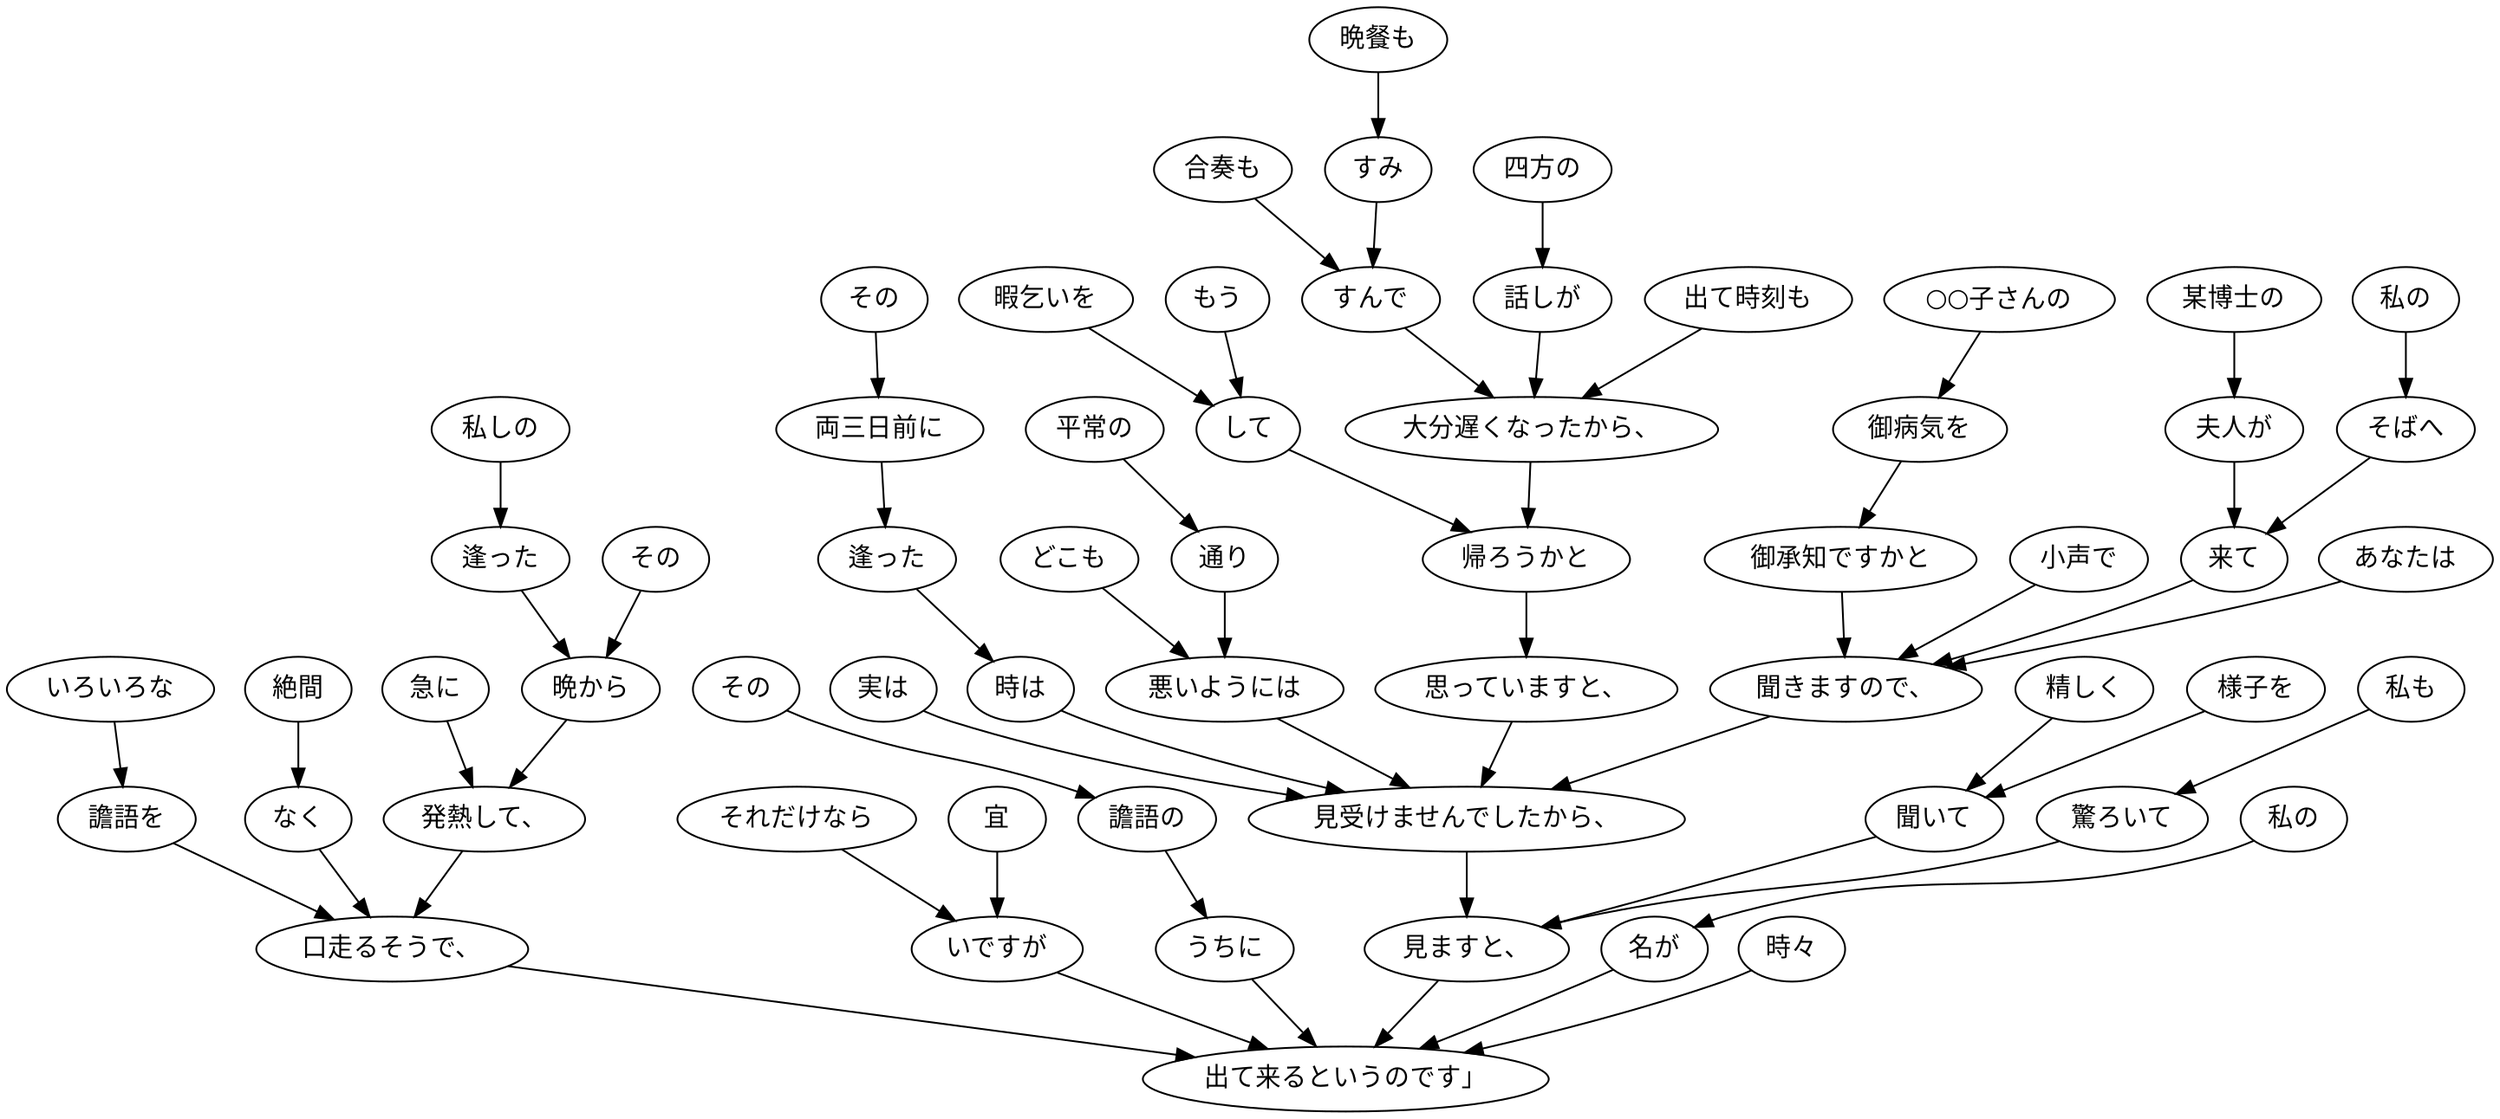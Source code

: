digraph graph1109 {
	node0 [label="晩餐も"];
	node1 [label="すみ"];
	node2 [label="合奏も"];
	node3 [label="すんで"];
	node4 [label="四方の"];
	node5 [label="話しが"];
	node6 [label="出て時刻も"];
	node7 [label="大分遅くなったから、"];
	node8 [label="もう"];
	node9 [label="暇乞いを"];
	node10 [label="して"];
	node11 [label="帰ろうかと"];
	node12 [label="思っていますと、"];
	node13 [label="某博士の"];
	node14 [label="夫人が"];
	node15 [label="私の"];
	node16 [label="そばへ"];
	node17 [label="来て"];
	node18 [label="あなたは"];
	node19 [label="○○子さんの"];
	node20 [label="御病気を"];
	node21 [label="御承知ですかと"];
	node22 [label="小声で"];
	node23 [label="聞きますので、"];
	node24 [label="実は"];
	node25 [label="その"];
	node26 [label="両三日前に"];
	node27 [label="逢った"];
	node28 [label="時は"];
	node29 [label="平常の"];
	node30 [label="通り"];
	node31 [label="どこも"];
	node32 [label="悪いようには"];
	node33 [label="見受けませんでしたから、"];
	node34 [label="私も"];
	node35 [label="驚ろいて"];
	node36 [label="精しく"];
	node37 [label="様子を"];
	node38 [label="聞いて"];
	node39 [label="見ますと、"];
	node40 [label="私しの"];
	node41 [label="逢った"];
	node42 [label="その"];
	node43 [label="晩から"];
	node44 [label="急に"];
	node45 [label="発熱して、"];
	node46 [label="いろいろな"];
	node47 [label="譫語を"];
	node48 [label="絶間"];
	node49 [label="なく"];
	node50 [label="口走るそうで、"];
	node51 [label="それだけなら"];
	node52 [label="宜"];
	node53 [label="いですが"];
	node54 [label="その"];
	node55 [label="譫語の"];
	node56 [label="うちに"];
	node57 [label="私の"];
	node58 [label="名が"];
	node59 [label="時々"];
	node60 [label="出て来るというのです」"];
	node0 -> node1;
	node1 -> node3;
	node2 -> node3;
	node3 -> node7;
	node4 -> node5;
	node5 -> node7;
	node6 -> node7;
	node7 -> node11;
	node8 -> node10;
	node9 -> node10;
	node10 -> node11;
	node11 -> node12;
	node12 -> node33;
	node13 -> node14;
	node14 -> node17;
	node15 -> node16;
	node16 -> node17;
	node17 -> node23;
	node18 -> node23;
	node19 -> node20;
	node20 -> node21;
	node21 -> node23;
	node22 -> node23;
	node23 -> node33;
	node24 -> node33;
	node25 -> node26;
	node26 -> node27;
	node27 -> node28;
	node28 -> node33;
	node29 -> node30;
	node30 -> node32;
	node31 -> node32;
	node32 -> node33;
	node33 -> node39;
	node34 -> node35;
	node35 -> node39;
	node36 -> node38;
	node37 -> node38;
	node38 -> node39;
	node39 -> node60;
	node40 -> node41;
	node41 -> node43;
	node42 -> node43;
	node43 -> node45;
	node44 -> node45;
	node45 -> node50;
	node46 -> node47;
	node47 -> node50;
	node48 -> node49;
	node49 -> node50;
	node50 -> node60;
	node51 -> node53;
	node52 -> node53;
	node53 -> node60;
	node54 -> node55;
	node55 -> node56;
	node56 -> node60;
	node57 -> node58;
	node58 -> node60;
	node59 -> node60;
}
